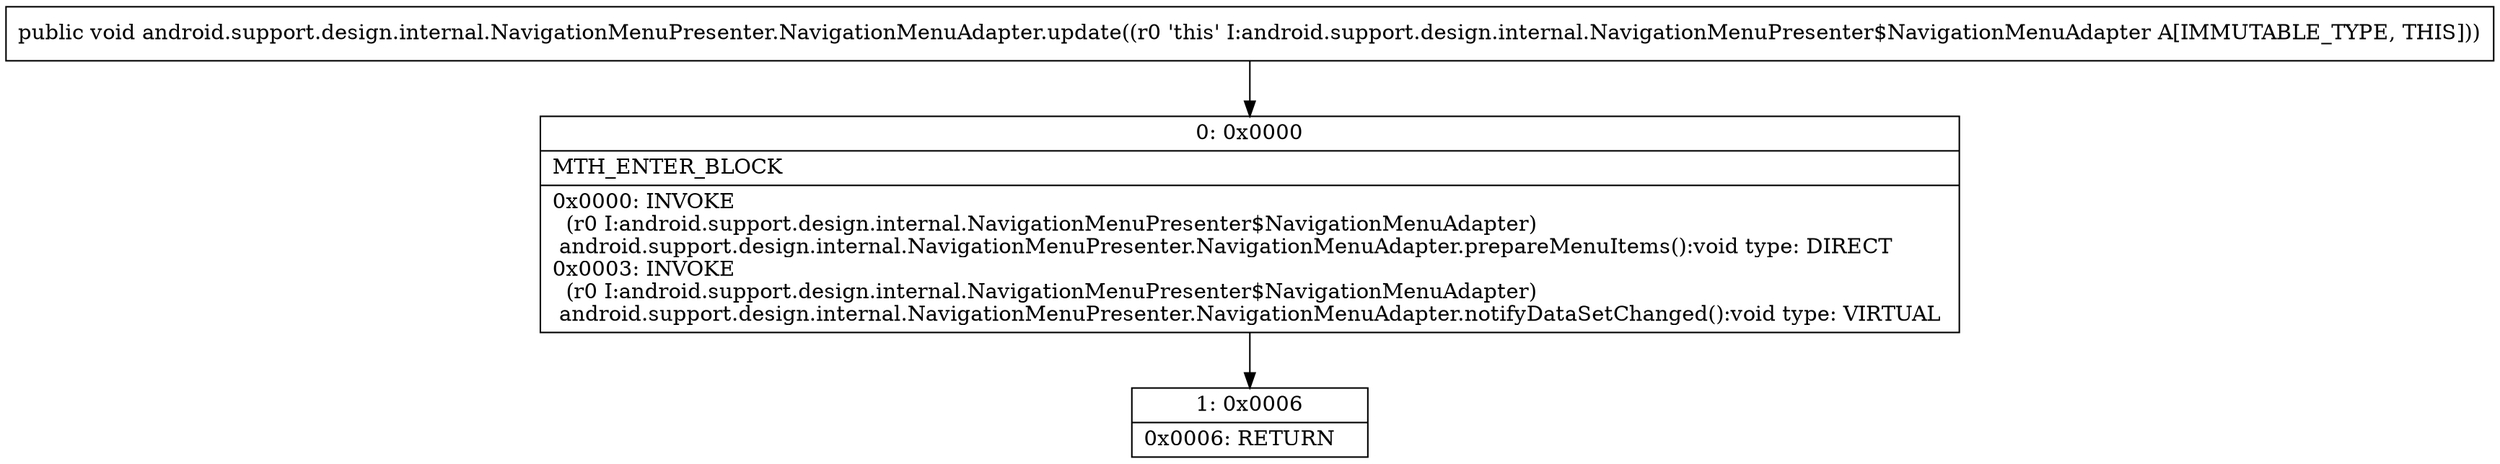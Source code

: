 digraph "CFG forandroid.support.design.internal.NavigationMenuPresenter.NavigationMenuAdapter.update()V" {
Node_0 [shape=record,label="{0\:\ 0x0000|MTH_ENTER_BLOCK\l|0x0000: INVOKE  \l  (r0 I:android.support.design.internal.NavigationMenuPresenter$NavigationMenuAdapter)\l android.support.design.internal.NavigationMenuPresenter.NavigationMenuAdapter.prepareMenuItems():void type: DIRECT \l0x0003: INVOKE  \l  (r0 I:android.support.design.internal.NavigationMenuPresenter$NavigationMenuAdapter)\l android.support.design.internal.NavigationMenuPresenter.NavigationMenuAdapter.notifyDataSetChanged():void type: VIRTUAL \l}"];
Node_1 [shape=record,label="{1\:\ 0x0006|0x0006: RETURN   \l}"];
MethodNode[shape=record,label="{public void android.support.design.internal.NavigationMenuPresenter.NavigationMenuAdapter.update((r0 'this' I:android.support.design.internal.NavigationMenuPresenter$NavigationMenuAdapter A[IMMUTABLE_TYPE, THIS])) }"];
MethodNode -> Node_0;
Node_0 -> Node_1;
}

